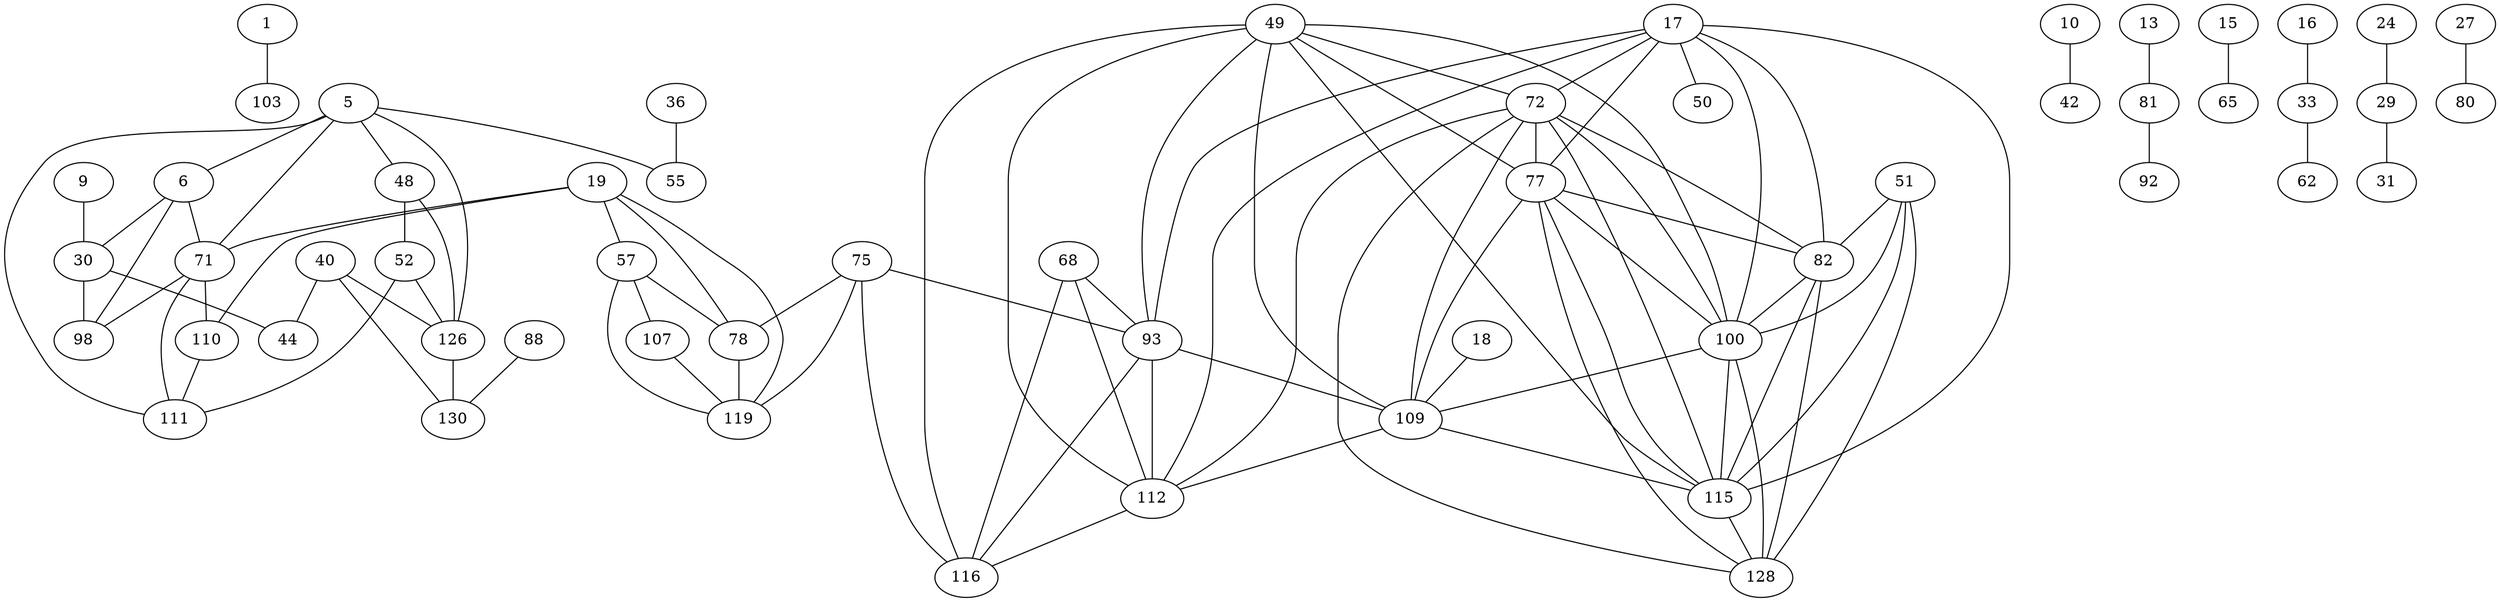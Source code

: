 graph G {
1 -- 103;
5 -- 6;
6 -- 30;
5 -- 48;
5 -- 55;
5 -- 71;
5 -- 111;
5 -- 126;
9 -- 30;
6 -- 71;
6 -- 98;
10 -- 42;
13 -- 81;
15 -- 65;
16 -- 33;
17 -- 50;
17 -- 72;
17 -- 77;
17 -- 82;
17 -- 93;
17 -- 100;
18 -- 109;
17 -- 112;
17 -- 115;
19 -- 57;
19 -- 71;
19 -- 78;
19 -- 110;
19 -- 119;
24 -- 29;
27 -- 80;
29 -- 31;
30 -- 44;
30 -- 98;
33 -- 62;
36 -- 55;
40 -- 44;
40 -- 126;
40 -- 130;
48 -- 52;
48 -- 126;
49 -- 72;
49 -- 77;
49 -- 93;
49 -- 100;
49 -- 109;
49 -- 112;
49 -- 115;
49 -- 116;
51 -- 82;
51 -- 100;
51 -- 115;
51 -- 128;
52 -- 111;
52 -- 126;
57 -- 78;
57 -- 107;
57 -- 119;
68 -- 93;
68 -- 112;
68 -- 116;
71 -- 98;
71 -- 110;
71 -- 111;
72 -- 77;
72 -- 82;
72 -- 100;
72 -- 109;
72 -- 112;
72 -- 115;
72 -- 128;
75 -- 78;
75 -- 93;
75 -- 116;
75 -- 119;
77 -- 82;
77 -- 100;
77 -- 109;
77 -- 115;
77 -- 128;
78 -- 119;
81 -- 92;
82 -- 100;
82 -- 115;
82 -- 128;
88 -- 130;
93 -- 109;
93 -- 112;
93 -- 116;
100 -- 109;
100 -- 115;
100 -- 128;
107 -- 119;
109 -- 112;
109 -- 115;
110 -- 111;
112 -- 116;
115 -- 128;
126 -- 130;
}
